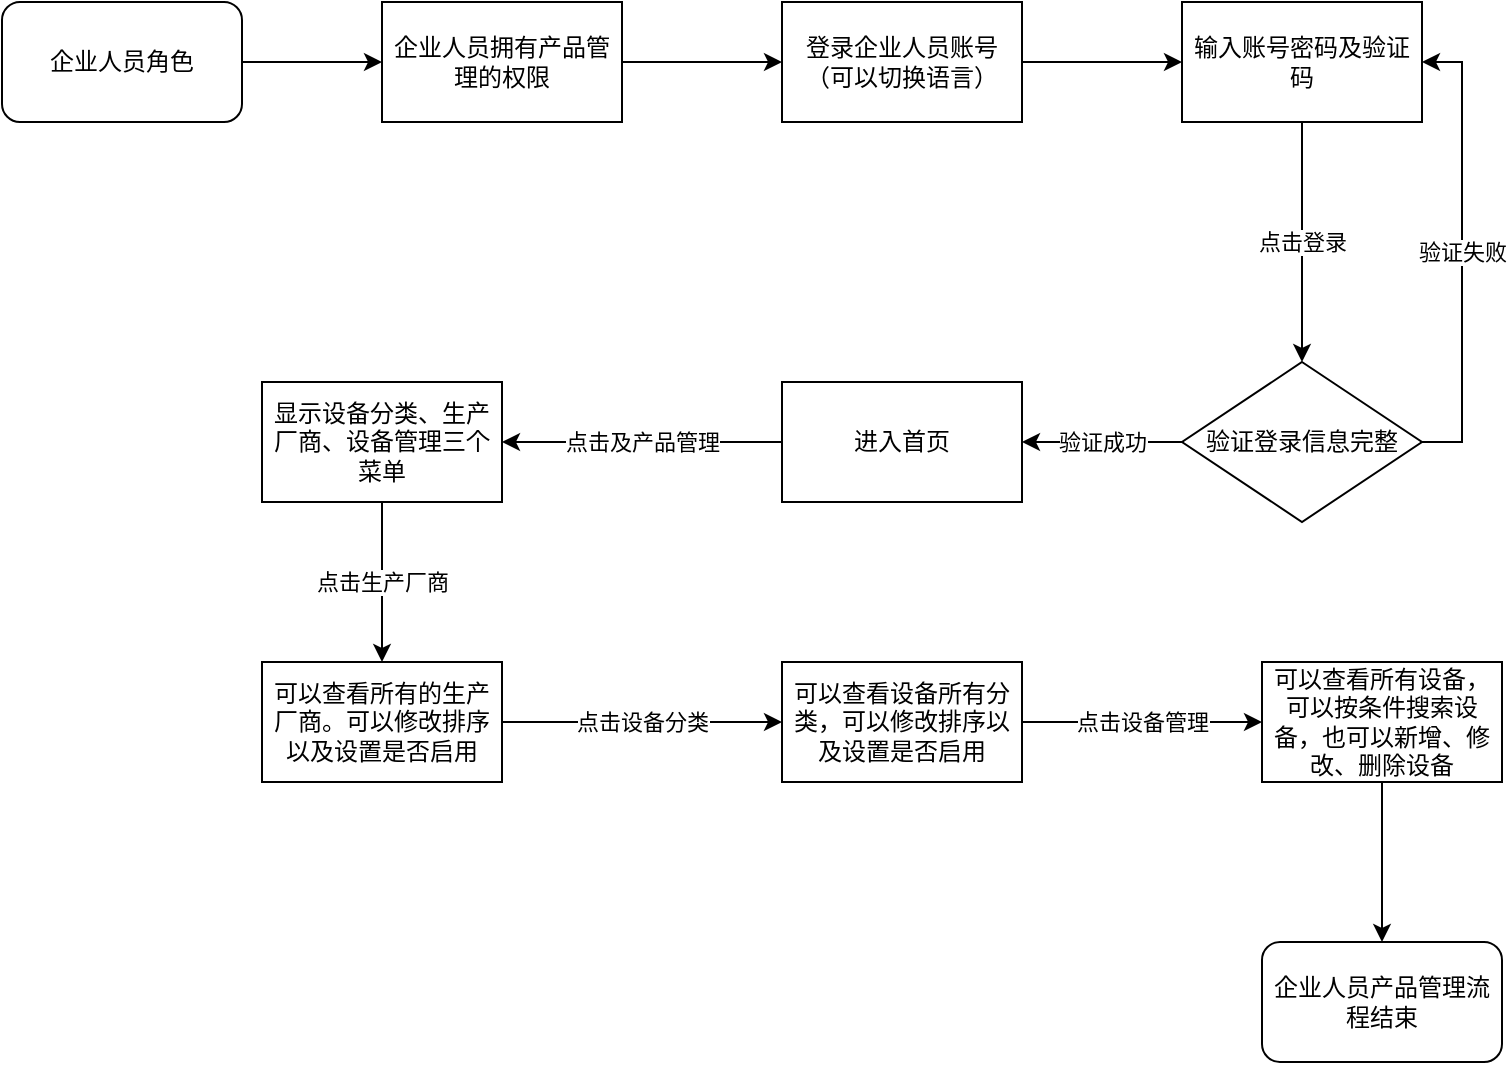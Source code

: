 <mxfile version="20.8.5" type="github">
  <diagram id="lmQEAkhLfT_waERBNr0Z" name="第 1 页">
    <mxGraphModel dx="1434" dy="764" grid="1" gridSize="10" guides="1" tooltips="1" connect="1" arrows="1" fold="1" page="1" pageScale="1" pageWidth="827" pageHeight="1169" math="0" shadow="0">
      <root>
        <mxCell id="0" />
        <mxCell id="1" parent="0" />
        <mxCell id="uSufiUhOWlxEMkH4Zf14-9" value="" style="edgeStyle=orthogonalEdgeStyle;rounded=0;orthogonalLoop=1;jettySize=auto;html=1;" edge="1" parent="1" source="uSufiUhOWlxEMkH4Zf14-1" target="uSufiUhOWlxEMkH4Zf14-8">
          <mxGeometry relative="1" as="geometry" />
        </mxCell>
        <mxCell id="uSufiUhOWlxEMkH4Zf14-1" value="企业人员角色" style="rounded=1;whiteSpace=wrap;html=1;" vertex="1" parent="1">
          <mxGeometry x="10" y="20" width="120" height="60" as="geometry" />
        </mxCell>
        <mxCell id="uSufiUhOWlxEMkH4Zf14-11" value="" style="edgeStyle=orthogonalEdgeStyle;rounded=0;orthogonalLoop=1;jettySize=auto;html=1;" edge="1" parent="1" source="uSufiUhOWlxEMkH4Zf14-8" target="uSufiUhOWlxEMkH4Zf14-10">
          <mxGeometry relative="1" as="geometry" />
        </mxCell>
        <mxCell id="uSufiUhOWlxEMkH4Zf14-8" value="企业人员拥有产品管理的权限" style="rounded=0;whiteSpace=wrap;html=1;" vertex="1" parent="1">
          <mxGeometry x="200" y="20" width="120" height="60" as="geometry" />
        </mxCell>
        <mxCell id="uSufiUhOWlxEMkH4Zf14-13" value="" style="edgeStyle=orthogonalEdgeStyle;rounded=0;orthogonalLoop=1;jettySize=auto;html=1;" edge="1" parent="1" source="uSufiUhOWlxEMkH4Zf14-10" target="uSufiUhOWlxEMkH4Zf14-12">
          <mxGeometry relative="1" as="geometry" />
        </mxCell>
        <mxCell id="uSufiUhOWlxEMkH4Zf14-10" value="登录企业人员账号（可以切换语言）" style="whiteSpace=wrap;html=1;rounded=0;" vertex="1" parent="1">
          <mxGeometry x="400" y="20" width="120" height="60" as="geometry" />
        </mxCell>
        <mxCell id="uSufiUhOWlxEMkH4Zf14-15" value="点击登录" style="edgeStyle=orthogonalEdgeStyle;rounded=0;orthogonalLoop=1;jettySize=auto;html=1;" edge="1" parent="1" source="uSufiUhOWlxEMkH4Zf14-12" target="uSufiUhOWlxEMkH4Zf14-14">
          <mxGeometry relative="1" as="geometry" />
        </mxCell>
        <mxCell id="uSufiUhOWlxEMkH4Zf14-12" value="输入账号密码及验证码" style="whiteSpace=wrap;html=1;rounded=0;" vertex="1" parent="1">
          <mxGeometry x="600" y="20" width="120" height="60" as="geometry" />
        </mxCell>
        <mxCell id="uSufiUhOWlxEMkH4Zf14-16" value="验证失败" style="edgeStyle=orthogonalEdgeStyle;rounded=0;orthogonalLoop=1;jettySize=auto;html=1;entryX=1;entryY=0.5;entryDx=0;entryDy=0;" edge="1" parent="1" source="uSufiUhOWlxEMkH4Zf14-14" target="uSufiUhOWlxEMkH4Zf14-12">
          <mxGeometry relative="1" as="geometry">
            <Array as="points">
              <mxPoint x="740" y="240" />
              <mxPoint x="740" y="50" />
            </Array>
          </mxGeometry>
        </mxCell>
        <mxCell id="uSufiUhOWlxEMkH4Zf14-18" value="验证成功" style="edgeStyle=orthogonalEdgeStyle;rounded=0;orthogonalLoop=1;jettySize=auto;html=1;" edge="1" parent="1" source="uSufiUhOWlxEMkH4Zf14-14" target="uSufiUhOWlxEMkH4Zf14-17">
          <mxGeometry relative="1" as="geometry" />
        </mxCell>
        <mxCell id="uSufiUhOWlxEMkH4Zf14-14" value="验证登录信息完整" style="rhombus;whiteSpace=wrap;html=1;" vertex="1" parent="1">
          <mxGeometry x="600" y="200" width="120" height="80" as="geometry" />
        </mxCell>
        <mxCell id="uSufiUhOWlxEMkH4Zf14-20" value="点击及产品管理" style="edgeStyle=orthogonalEdgeStyle;rounded=0;orthogonalLoop=1;jettySize=auto;html=1;" edge="1" parent="1" source="uSufiUhOWlxEMkH4Zf14-17" target="uSufiUhOWlxEMkH4Zf14-19">
          <mxGeometry relative="1" as="geometry" />
        </mxCell>
        <mxCell id="uSufiUhOWlxEMkH4Zf14-17" value="进入首页" style="rounded=0;whiteSpace=wrap;html=1;" vertex="1" parent="1">
          <mxGeometry x="400" y="210" width="120" height="60" as="geometry" />
        </mxCell>
        <mxCell id="uSufiUhOWlxEMkH4Zf14-22" value="点击生产厂商" style="edgeStyle=orthogonalEdgeStyle;rounded=0;orthogonalLoop=1;jettySize=auto;html=1;" edge="1" parent="1" source="uSufiUhOWlxEMkH4Zf14-19" target="uSufiUhOWlxEMkH4Zf14-21">
          <mxGeometry relative="1" as="geometry" />
        </mxCell>
        <mxCell id="uSufiUhOWlxEMkH4Zf14-19" value="显示设备分类、生产厂商、设备管理三个菜单" style="whiteSpace=wrap;html=1;rounded=0;" vertex="1" parent="1">
          <mxGeometry x="140" y="210" width="120" height="60" as="geometry" />
        </mxCell>
        <mxCell id="uSufiUhOWlxEMkH4Zf14-25" value="点击设备分类" style="edgeStyle=orthogonalEdgeStyle;rounded=0;orthogonalLoop=1;jettySize=auto;html=1;" edge="1" parent="1" source="uSufiUhOWlxEMkH4Zf14-21" target="uSufiUhOWlxEMkH4Zf14-24">
          <mxGeometry relative="1" as="geometry" />
        </mxCell>
        <mxCell id="uSufiUhOWlxEMkH4Zf14-21" value="可以查看所有的生产厂商。可以修改排序以及设置是否启用" style="whiteSpace=wrap;html=1;rounded=0;" vertex="1" parent="1">
          <mxGeometry x="140" y="350" width="120" height="60" as="geometry" />
        </mxCell>
        <mxCell id="uSufiUhOWlxEMkH4Zf14-27" value="点击设备管理" style="edgeStyle=orthogonalEdgeStyle;rounded=0;orthogonalLoop=1;jettySize=auto;html=1;" edge="1" parent="1" source="uSufiUhOWlxEMkH4Zf14-24" target="uSufiUhOWlxEMkH4Zf14-26">
          <mxGeometry relative="1" as="geometry" />
        </mxCell>
        <mxCell id="uSufiUhOWlxEMkH4Zf14-24" value="可以查看设备所有分类，可以修改排序以及设置是否启用" style="whiteSpace=wrap;html=1;rounded=0;" vertex="1" parent="1">
          <mxGeometry x="400" y="350" width="120" height="60" as="geometry" />
        </mxCell>
        <mxCell id="uSufiUhOWlxEMkH4Zf14-31" value="" style="edgeStyle=orthogonalEdgeStyle;rounded=0;orthogonalLoop=1;jettySize=auto;html=1;" edge="1" parent="1" source="uSufiUhOWlxEMkH4Zf14-26" target="uSufiUhOWlxEMkH4Zf14-30">
          <mxGeometry relative="1" as="geometry" />
        </mxCell>
        <mxCell id="uSufiUhOWlxEMkH4Zf14-26" value="可以查看所有设备，可以按条件搜索设备，也可以新增、修改、删除设备" style="whiteSpace=wrap;html=1;rounded=0;" vertex="1" parent="1">
          <mxGeometry x="640" y="350" width="120" height="60" as="geometry" />
        </mxCell>
        <mxCell id="uSufiUhOWlxEMkH4Zf14-30" value="企业人员产品管理流程结束" style="rounded=1;whiteSpace=wrap;html=1;" vertex="1" parent="1">
          <mxGeometry x="640" y="490" width="120" height="60" as="geometry" />
        </mxCell>
      </root>
    </mxGraphModel>
  </diagram>
</mxfile>

